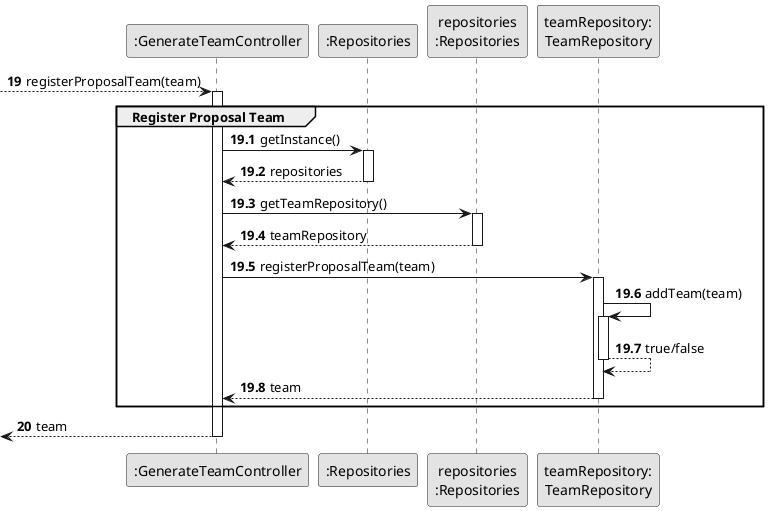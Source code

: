 @startuml
skinparam monochrome true
skinparam packageStyle rectangle
skinparam shadowing false

participant ":GenerateTeamController" as CRL
participant ":Repositories" as REP
participant "repositories\n:Repositories" as PLAT
participant "teamRepository:\nTeamRepository" as TeamRepository

autonumber 19
--> CRL: registerProposalTeam(team)

autonumber 19.1

activate CRL
group Register Proposal Team

CRL -> REP : getInstance()
activate REP

    REP --> CRL : repositories

deactivate REP

CRL -> PLAT : getTeamRepository()
activate PLAT

    PLAT --> CRL : teamRepository

deactivate PLAT

CRL -> TeamRepository : registerProposalTeam(team)
activate TeamRepository

    TeamRepository -> TeamRepository : addTeam(team)

    activate TeamRepository
        TeamRepository --> TeamRepository : true/false
    deactivate TeamRepository

    TeamRepository--> CRL : team

    deactivate TeamRepository

end
autonumber 20
<--CRL : team
deactivate CRL

@enduml